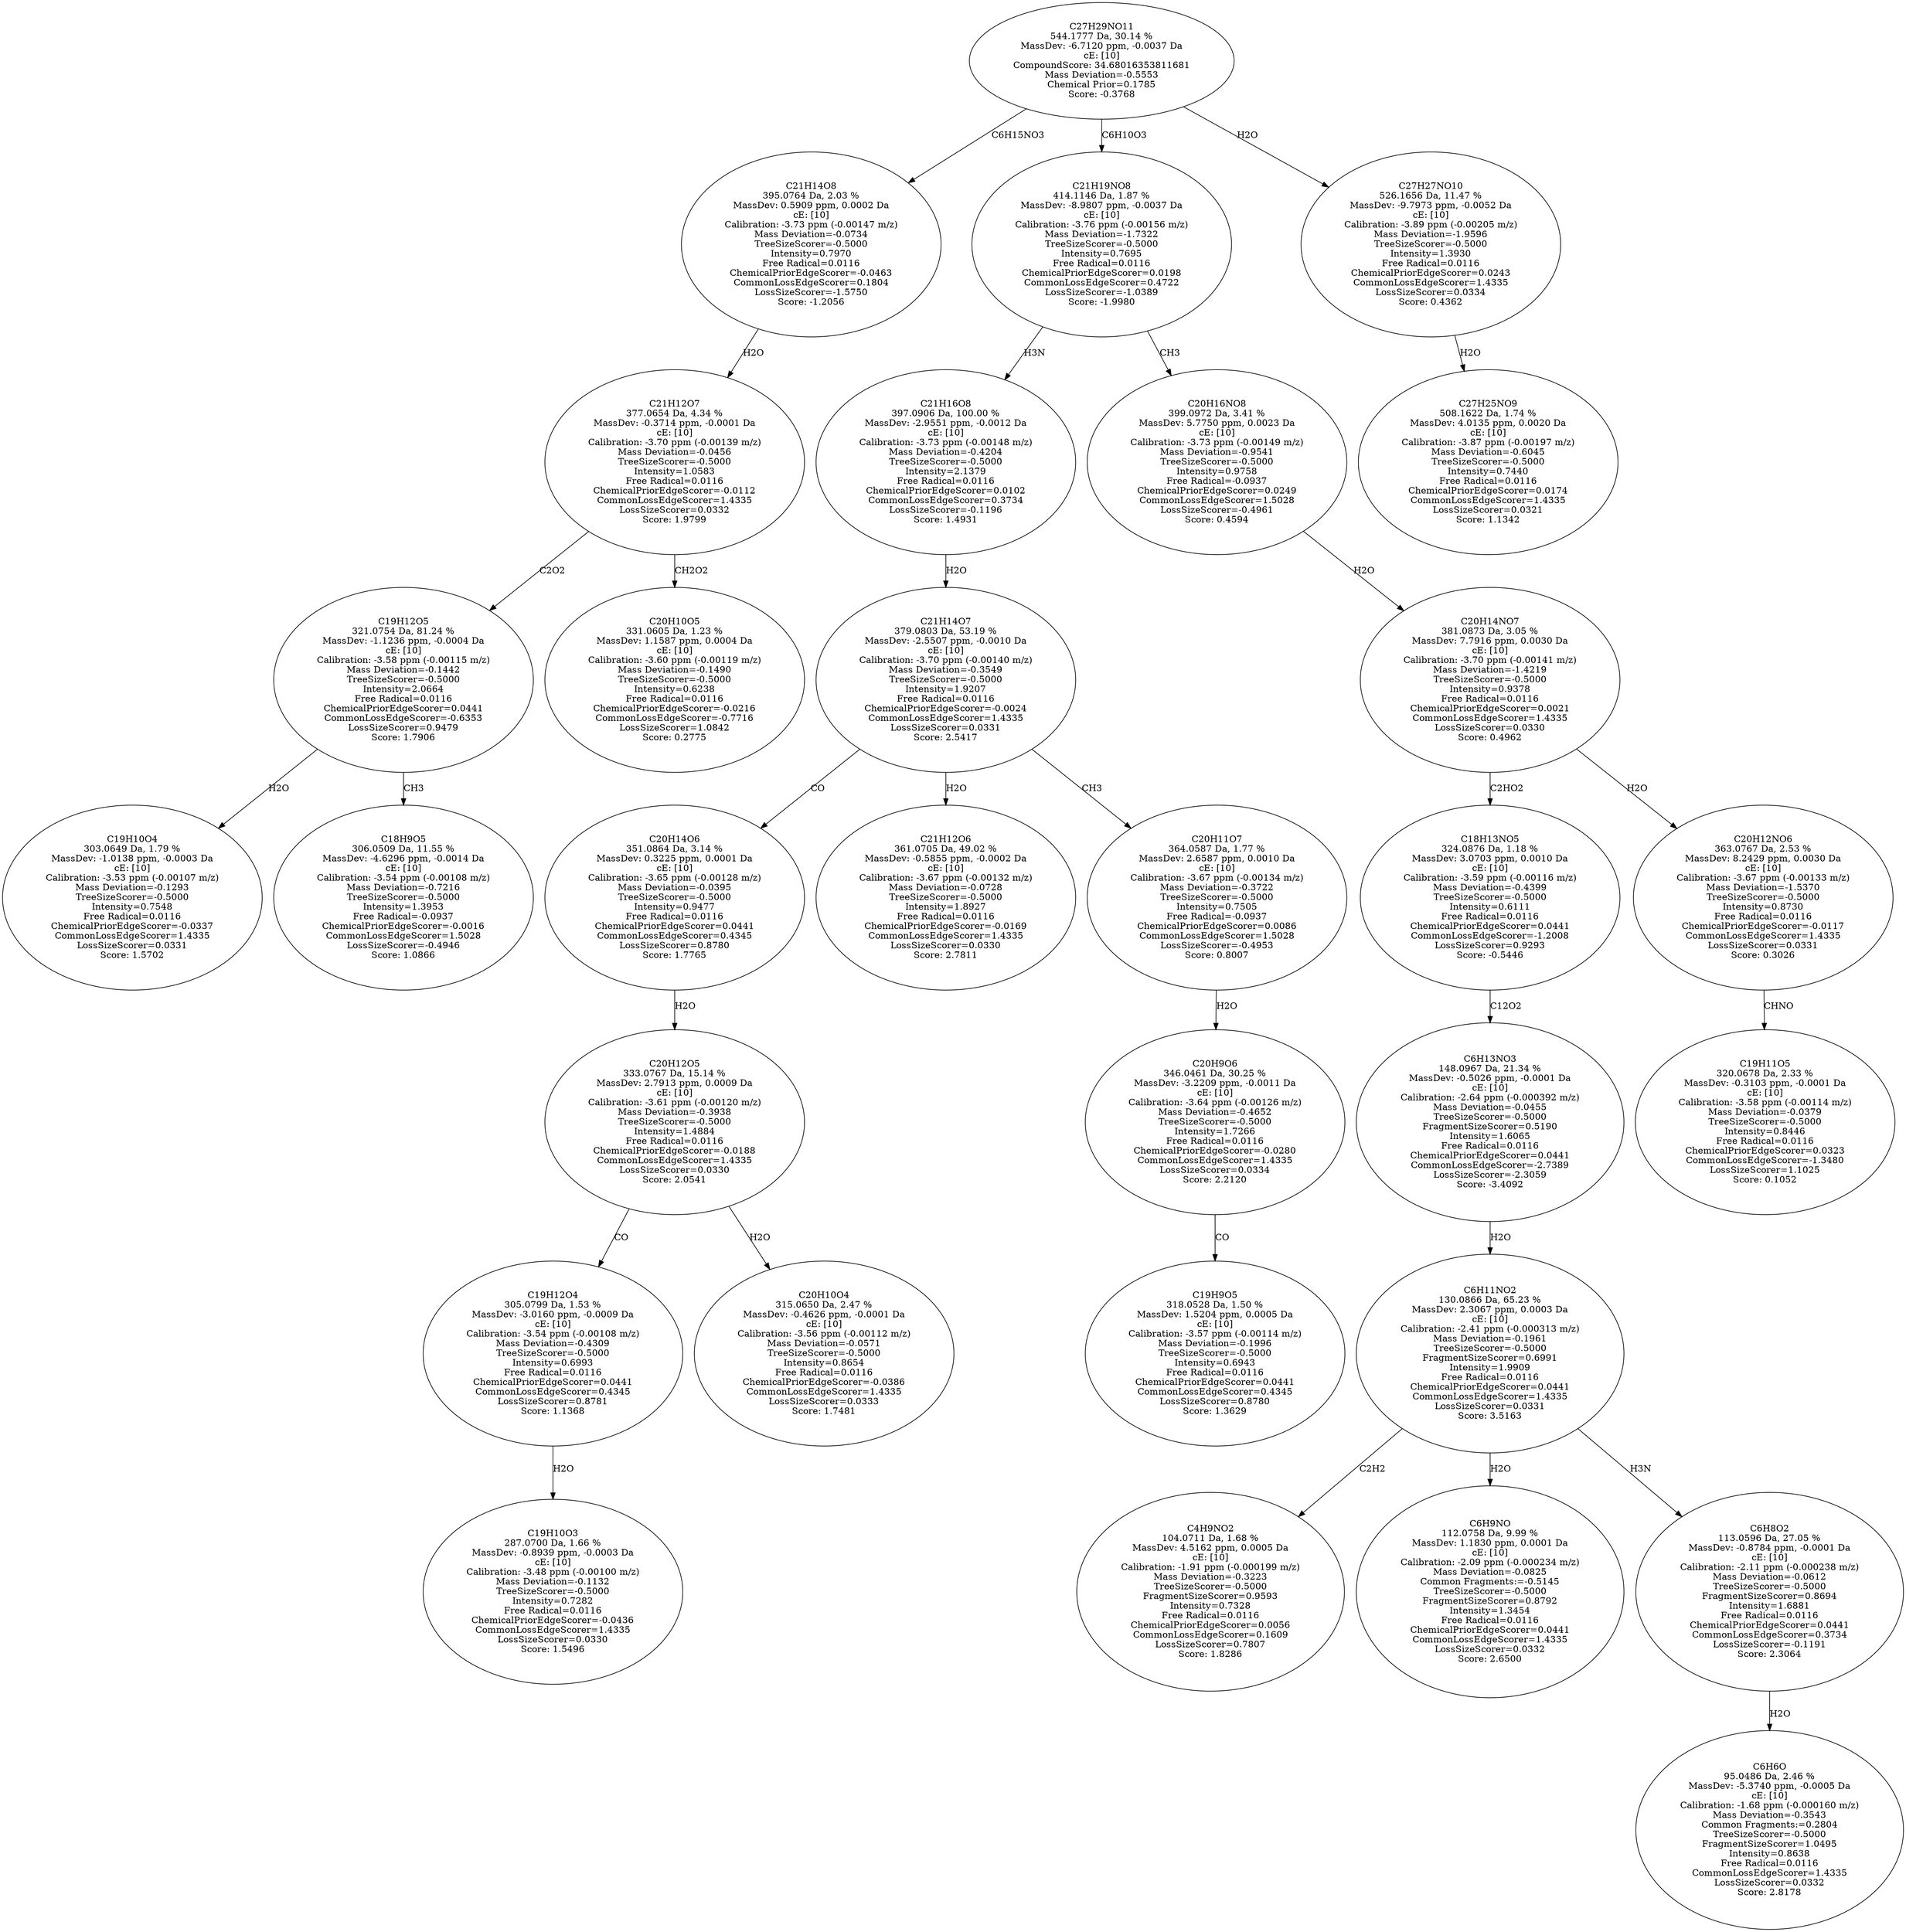 strict digraph {
v1 [label="C19H10O4\n303.0649 Da, 1.79 %\nMassDev: -1.0138 ppm, -0.0003 Da\ncE: [10]\nCalibration: -3.53 ppm (-0.00107 m/z)\nMass Deviation=-0.1293\nTreeSizeScorer=-0.5000\nIntensity=0.7548\nFree Radical=0.0116\nChemicalPriorEdgeScorer=-0.0337\nCommonLossEdgeScorer=1.4335\nLossSizeScorer=0.0331\nScore: 1.5702"];
v2 [label="C18H9O5\n306.0509 Da, 11.55 %\nMassDev: -4.6296 ppm, -0.0014 Da\ncE: [10]\nCalibration: -3.54 ppm (-0.00108 m/z)\nMass Deviation=-0.7216\nTreeSizeScorer=-0.5000\nIntensity=1.3953\nFree Radical=-0.0937\nChemicalPriorEdgeScorer=-0.0016\nCommonLossEdgeScorer=1.5028\nLossSizeScorer=-0.4946\nScore: 1.0866"];
v3 [label="C19H12O5\n321.0754 Da, 81.24 %\nMassDev: -1.1236 ppm, -0.0004 Da\ncE: [10]\nCalibration: -3.58 ppm (-0.00115 m/z)\nMass Deviation=-0.1442\nTreeSizeScorer=-0.5000\nIntensity=2.0664\nFree Radical=0.0116\nChemicalPriorEdgeScorer=0.0441\nCommonLossEdgeScorer=-0.6353\nLossSizeScorer=0.9479\nScore: 1.7906"];
v4 [label="C20H10O5\n331.0605 Da, 1.23 %\nMassDev: 1.1587 ppm, 0.0004 Da\ncE: [10]\nCalibration: -3.60 ppm (-0.00119 m/z)\nMass Deviation=-0.1490\nTreeSizeScorer=-0.5000\nIntensity=0.6238\nFree Radical=0.0116\nChemicalPriorEdgeScorer=-0.0216\nCommonLossEdgeScorer=-0.7716\nLossSizeScorer=1.0842\nScore: 0.2775"];
v5 [label="C21H12O7\n377.0654 Da, 4.34 %\nMassDev: -0.3714 ppm, -0.0001 Da\ncE: [10]\nCalibration: -3.70 ppm (-0.00139 m/z)\nMass Deviation=-0.0456\nTreeSizeScorer=-0.5000\nIntensity=1.0583\nFree Radical=0.0116\nChemicalPriorEdgeScorer=-0.0112\nCommonLossEdgeScorer=1.4335\nLossSizeScorer=0.0332\nScore: 1.9799"];
v6 [label="C21H14O8\n395.0764 Da, 2.03 %\nMassDev: 0.5909 ppm, 0.0002 Da\ncE: [10]\nCalibration: -3.73 ppm (-0.00147 m/z)\nMass Deviation=-0.0734\nTreeSizeScorer=-0.5000\nIntensity=0.7970\nFree Radical=0.0116\nChemicalPriorEdgeScorer=-0.0463\nCommonLossEdgeScorer=0.1804\nLossSizeScorer=-1.5750\nScore: -1.2056"];
v7 [label="C19H10O3\n287.0700 Da, 1.66 %\nMassDev: -0.8939 ppm, -0.0003 Da\ncE: [10]\nCalibration: -3.48 ppm (-0.00100 m/z)\nMass Deviation=-0.1132\nTreeSizeScorer=-0.5000\nIntensity=0.7282\nFree Radical=0.0116\nChemicalPriorEdgeScorer=-0.0436\nCommonLossEdgeScorer=1.4335\nLossSizeScorer=0.0330\nScore: 1.5496"];
v8 [label="C19H12O4\n305.0799 Da, 1.53 %\nMassDev: -3.0160 ppm, -0.0009 Da\ncE: [10]\nCalibration: -3.54 ppm (-0.00108 m/z)\nMass Deviation=-0.4309\nTreeSizeScorer=-0.5000\nIntensity=0.6993\nFree Radical=0.0116\nChemicalPriorEdgeScorer=0.0441\nCommonLossEdgeScorer=0.4345\nLossSizeScorer=0.8781\nScore: 1.1368"];
v9 [label="C20H10O4\n315.0650 Da, 2.47 %\nMassDev: -0.4626 ppm, -0.0001 Da\ncE: [10]\nCalibration: -3.56 ppm (-0.00112 m/z)\nMass Deviation=-0.0571\nTreeSizeScorer=-0.5000\nIntensity=0.8654\nFree Radical=0.0116\nChemicalPriorEdgeScorer=-0.0386\nCommonLossEdgeScorer=1.4335\nLossSizeScorer=0.0333\nScore: 1.7481"];
v10 [label="C20H12O5\n333.0767 Da, 15.14 %\nMassDev: 2.7913 ppm, 0.0009 Da\ncE: [10]\nCalibration: -3.61 ppm (-0.00120 m/z)\nMass Deviation=-0.3938\nTreeSizeScorer=-0.5000\nIntensity=1.4884\nFree Radical=0.0116\nChemicalPriorEdgeScorer=-0.0188\nCommonLossEdgeScorer=1.4335\nLossSizeScorer=0.0330\nScore: 2.0541"];
v11 [label="C20H14O6\n351.0864 Da, 3.14 %\nMassDev: 0.3225 ppm, 0.0001 Da\ncE: [10]\nCalibration: -3.65 ppm (-0.00128 m/z)\nMass Deviation=-0.0395\nTreeSizeScorer=-0.5000\nIntensity=0.9477\nFree Radical=0.0116\nChemicalPriorEdgeScorer=0.0441\nCommonLossEdgeScorer=0.4345\nLossSizeScorer=0.8780\nScore: 1.7765"];
v12 [label="C21H12O6\n361.0705 Da, 49.02 %\nMassDev: -0.5855 ppm, -0.0002 Da\ncE: [10]\nCalibration: -3.67 ppm (-0.00132 m/z)\nMass Deviation=-0.0728\nTreeSizeScorer=-0.5000\nIntensity=1.8927\nFree Radical=0.0116\nChemicalPriorEdgeScorer=-0.0169\nCommonLossEdgeScorer=1.4335\nLossSizeScorer=0.0330\nScore: 2.7811"];
v13 [label="C19H9O5\n318.0528 Da, 1.50 %\nMassDev: 1.5204 ppm, 0.0005 Da\ncE: [10]\nCalibration: -3.57 ppm (-0.00114 m/z)\nMass Deviation=-0.1996\nTreeSizeScorer=-0.5000\nIntensity=0.6943\nFree Radical=0.0116\nChemicalPriorEdgeScorer=0.0441\nCommonLossEdgeScorer=0.4345\nLossSizeScorer=0.8780\nScore: 1.3629"];
v14 [label="C20H9O6\n346.0461 Da, 30.25 %\nMassDev: -3.2209 ppm, -0.0011 Da\ncE: [10]\nCalibration: -3.64 ppm (-0.00126 m/z)\nMass Deviation=-0.4652\nTreeSizeScorer=-0.5000\nIntensity=1.7266\nFree Radical=0.0116\nChemicalPriorEdgeScorer=-0.0280\nCommonLossEdgeScorer=1.4335\nLossSizeScorer=0.0334\nScore: 2.2120"];
v15 [label="C20H11O7\n364.0587 Da, 1.77 %\nMassDev: 2.6587 ppm, 0.0010 Da\ncE: [10]\nCalibration: -3.67 ppm (-0.00134 m/z)\nMass Deviation=-0.3722\nTreeSizeScorer=-0.5000\nIntensity=0.7505\nFree Radical=-0.0937\nChemicalPriorEdgeScorer=0.0086\nCommonLossEdgeScorer=1.5028\nLossSizeScorer=-0.4953\nScore: 0.8007"];
v16 [label="C21H14O7\n379.0803 Da, 53.19 %\nMassDev: -2.5507 ppm, -0.0010 Da\ncE: [10]\nCalibration: -3.70 ppm (-0.00140 m/z)\nMass Deviation=-0.3549\nTreeSizeScorer=-0.5000\nIntensity=1.9207\nFree Radical=0.0116\nChemicalPriorEdgeScorer=-0.0024\nCommonLossEdgeScorer=1.4335\nLossSizeScorer=0.0331\nScore: 2.5417"];
v17 [label="C21H16O8\n397.0906 Da, 100.00 %\nMassDev: -2.9551 ppm, -0.0012 Da\ncE: [10]\nCalibration: -3.73 ppm (-0.00148 m/z)\nMass Deviation=-0.4204\nTreeSizeScorer=-0.5000\nIntensity=2.1379\nFree Radical=0.0116\nChemicalPriorEdgeScorer=0.0102\nCommonLossEdgeScorer=0.3734\nLossSizeScorer=-0.1196\nScore: 1.4931"];
v18 [label="C4H9NO2\n104.0711 Da, 1.68 %\nMassDev: 4.5162 ppm, 0.0005 Da\ncE: [10]\nCalibration: -1.91 ppm (-0.000199 m/z)\nMass Deviation=-0.3223\nTreeSizeScorer=-0.5000\nFragmentSizeScorer=0.9593\nIntensity=0.7328\nFree Radical=0.0116\nChemicalPriorEdgeScorer=0.0056\nCommonLossEdgeScorer=0.1609\nLossSizeScorer=0.7807\nScore: 1.8286"];
v19 [label="C6H9NO\n112.0758 Da, 9.99 %\nMassDev: 1.1830 ppm, 0.0001 Da\ncE: [10]\nCalibration: -2.09 ppm (-0.000234 m/z)\nMass Deviation=-0.0825\nCommon Fragments:=-0.5145\nTreeSizeScorer=-0.5000\nFragmentSizeScorer=0.8792\nIntensity=1.3454\nFree Radical=0.0116\nChemicalPriorEdgeScorer=0.0441\nCommonLossEdgeScorer=1.4335\nLossSizeScorer=0.0332\nScore: 2.6500"];
v20 [label="C6H6O\n95.0486 Da, 2.46 %\nMassDev: -5.3740 ppm, -0.0005 Da\ncE: [10]\nCalibration: -1.68 ppm (-0.000160 m/z)\nMass Deviation=-0.3543\nCommon Fragments:=0.2804\nTreeSizeScorer=-0.5000\nFragmentSizeScorer=1.0495\nIntensity=0.8638\nFree Radical=0.0116\nCommonLossEdgeScorer=1.4335\nLossSizeScorer=0.0332\nScore: 2.8178"];
v21 [label="C6H8O2\n113.0596 Da, 27.05 %\nMassDev: -0.8784 ppm, -0.0001 Da\ncE: [10]\nCalibration: -2.11 ppm (-0.000238 m/z)\nMass Deviation=-0.0612\nTreeSizeScorer=-0.5000\nFragmentSizeScorer=0.8694\nIntensity=1.6881\nFree Radical=0.0116\nChemicalPriorEdgeScorer=0.0441\nCommonLossEdgeScorer=0.3734\nLossSizeScorer=-0.1191\nScore: 2.3064"];
v22 [label="C6H11NO2\n130.0866 Da, 65.23 %\nMassDev: 2.3067 ppm, 0.0003 Da\ncE: [10]\nCalibration: -2.41 ppm (-0.000313 m/z)\nMass Deviation=-0.1961\nTreeSizeScorer=-0.5000\nFragmentSizeScorer=0.6991\nIntensity=1.9909\nFree Radical=0.0116\nChemicalPriorEdgeScorer=0.0441\nCommonLossEdgeScorer=1.4335\nLossSizeScorer=0.0331\nScore: 3.5163"];
v23 [label="C6H13NO3\n148.0967 Da, 21.34 %\nMassDev: -0.5026 ppm, -0.0001 Da\ncE: [10]\nCalibration: -2.64 ppm (-0.000392 m/z)\nMass Deviation=-0.0455\nTreeSizeScorer=-0.5000\nFragmentSizeScorer=0.5190\nIntensity=1.6065\nFree Radical=0.0116\nChemicalPriorEdgeScorer=0.0441\nCommonLossEdgeScorer=-2.7389\nLossSizeScorer=-2.3059\nScore: -3.4092"];
v24 [label="C18H13NO5\n324.0876 Da, 1.18 %\nMassDev: 3.0703 ppm, 0.0010 Da\ncE: [10]\nCalibration: -3.59 ppm (-0.00116 m/z)\nMass Deviation=-0.4399\nTreeSizeScorer=-0.5000\nIntensity=0.6111\nFree Radical=0.0116\nChemicalPriorEdgeScorer=0.0441\nCommonLossEdgeScorer=-1.2008\nLossSizeScorer=0.9293\nScore: -0.5446"];
v25 [label="C19H11O5\n320.0678 Da, 2.33 %\nMassDev: -0.3103 ppm, -0.0001 Da\ncE: [10]\nCalibration: -3.58 ppm (-0.00114 m/z)\nMass Deviation=-0.0379\nTreeSizeScorer=-0.5000\nIntensity=0.8446\nFree Radical=0.0116\nChemicalPriorEdgeScorer=0.0323\nCommonLossEdgeScorer=-1.3480\nLossSizeScorer=1.1025\nScore: 0.1052"];
v26 [label="C20H12NO6\n363.0767 Da, 2.53 %\nMassDev: 8.2429 ppm, 0.0030 Da\ncE: [10]\nCalibration: -3.67 ppm (-0.00133 m/z)\nMass Deviation=-1.5370\nTreeSizeScorer=-0.5000\nIntensity=0.8730\nFree Radical=0.0116\nChemicalPriorEdgeScorer=-0.0117\nCommonLossEdgeScorer=1.4335\nLossSizeScorer=0.0331\nScore: 0.3026"];
v27 [label="C20H14NO7\n381.0873 Da, 3.05 %\nMassDev: 7.7916 ppm, 0.0030 Da\ncE: [10]\nCalibration: -3.70 ppm (-0.00141 m/z)\nMass Deviation=-1.4219\nTreeSizeScorer=-0.5000\nIntensity=0.9378\nFree Radical=0.0116\nChemicalPriorEdgeScorer=0.0021\nCommonLossEdgeScorer=1.4335\nLossSizeScorer=0.0330\nScore: 0.4962"];
v28 [label="C20H16NO8\n399.0972 Da, 3.41 %\nMassDev: 5.7750 ppm, 0.0023 Da\ncE: [10]\nCalibration: -3.73 ppm (-0.00149 m/z)\nMass Deviation=-0.9541\nTreeSizeScorer=-0.5000\nIntensity=0.9758\nFree Radical=-0.0937\nChemicalPriorEdgeScorer=0.0249\nCommonLossEdgeScorer=1.5028\nLossSizeScorer=-0.4961\nScore: 0.4594"];
v29 [label="C21H19NO8\n414.1146 Da, 1.87 %\nMassDev: -8.9807 ppm, -0.0037 Da\ncE: [10]\nCalibration: -3.76 ppm (-0.00156 m/z)\nMass Deviation=-1.7322\nTreeSizeScorer=-0.5000\nIntensity=0.7695\nFree Radical=0.0116\nChemicalPriorEdgeScorer=0.0198\nCommonLossEdgeScorer=0.4722\nLossSizeScorer=-1.0389\nScore: -1.9980"];
v30 [label="C27H25NO9\n508.1622 Da, 1.74 %\nMassDev: 4.0135 ppm, 0.0020 Da\ncE: [10]\nCalibration: -3.87 ppm (-0.00197 m/z)\nMass Deviation=-0.6045\nTreeSizeScorer=-0.5000\nIntensity=0.7440\nFree Radical=0.0116\nChemicalPriorEdgeScorer=0.0174\nCommonLossEdgeScorer=1.4335\nLossSizeScorer=0.0321\nScore: 1.1342"];
v31 [label="C27H27NO10\n526.1656 Da, 11.47 %\nMassDev: -9.7973 ppm, -0.0052 Da\ncE: [10]\nCalibration: -3.89 ppm (-0.00205 m/z)\nMass Deviation=-1.9596\nTreeSizeScorer=-0.5000\nIntensity=1.3930\nFree Radical=0.0116\nChemicalPriorEdgeScorer=0.0243\nCommonLossEdgeScorer=1.4335\nLossSizeScorer=0.0334\nScore: 0.4362"];
v32 [label="C27H29NO11\n544.1777 Da, 30.14 %\nMassDev: -6.7120 ppm, -0.0037 Da\ncE: [10]\nCompoundScore: 34.68016353811681\nMass Deviation=-0.5553\nChemical Prior=0.1785\nScore: -0.3768"];
v3 -> v1 [label="H2O"];
v3 -> v2 [label="CH3"];
v5 -> v3 [label="C2O2"];
v5 -> v4 [label="CH2O2"];
v6 -> v5 [label="H2O"];
v32 -> v6 [label="C6H15NO3"];
v8 -> v7 [label="H2O"];
v10 -> v8 [label="CO"];
v10 -> v9 [label="H2O"];
v11 -> v10 [label="H2O"];
v16 -> v11 [label="CO"];
v16 -> v12 [label="H2O"];
v14 -> v13 [label="CO"];
v15 -> v14 [label="H2O"];
v16 -> v15 [label="CH3"];
v17 -> v16 [label="H2O"];
v29 -> v17 [label="H3N"];
v22 -> v18 [label="C2H2"];
v22 -> v19 [label="H2O"];
v21 -> v20 [label="H2O"];
v22 -> v21 [label="H3N"];
v23 -> v22 [label="H2O"];
v24 -> v23 [label="C12O2"];
v27 -> v24 [label="C2HO2"];
v26 -> v25 [label="CHNO"];
v27 -> v26 [label="H2O"];
v28 -> v27 [label="H2O"];
v29 -> v28 [label="CH3"];
v32 -> v29 [label="C6H10O3"];
v31 -> v30 [label="H2O"];
v32 -> v31 [label="H2O"];
}